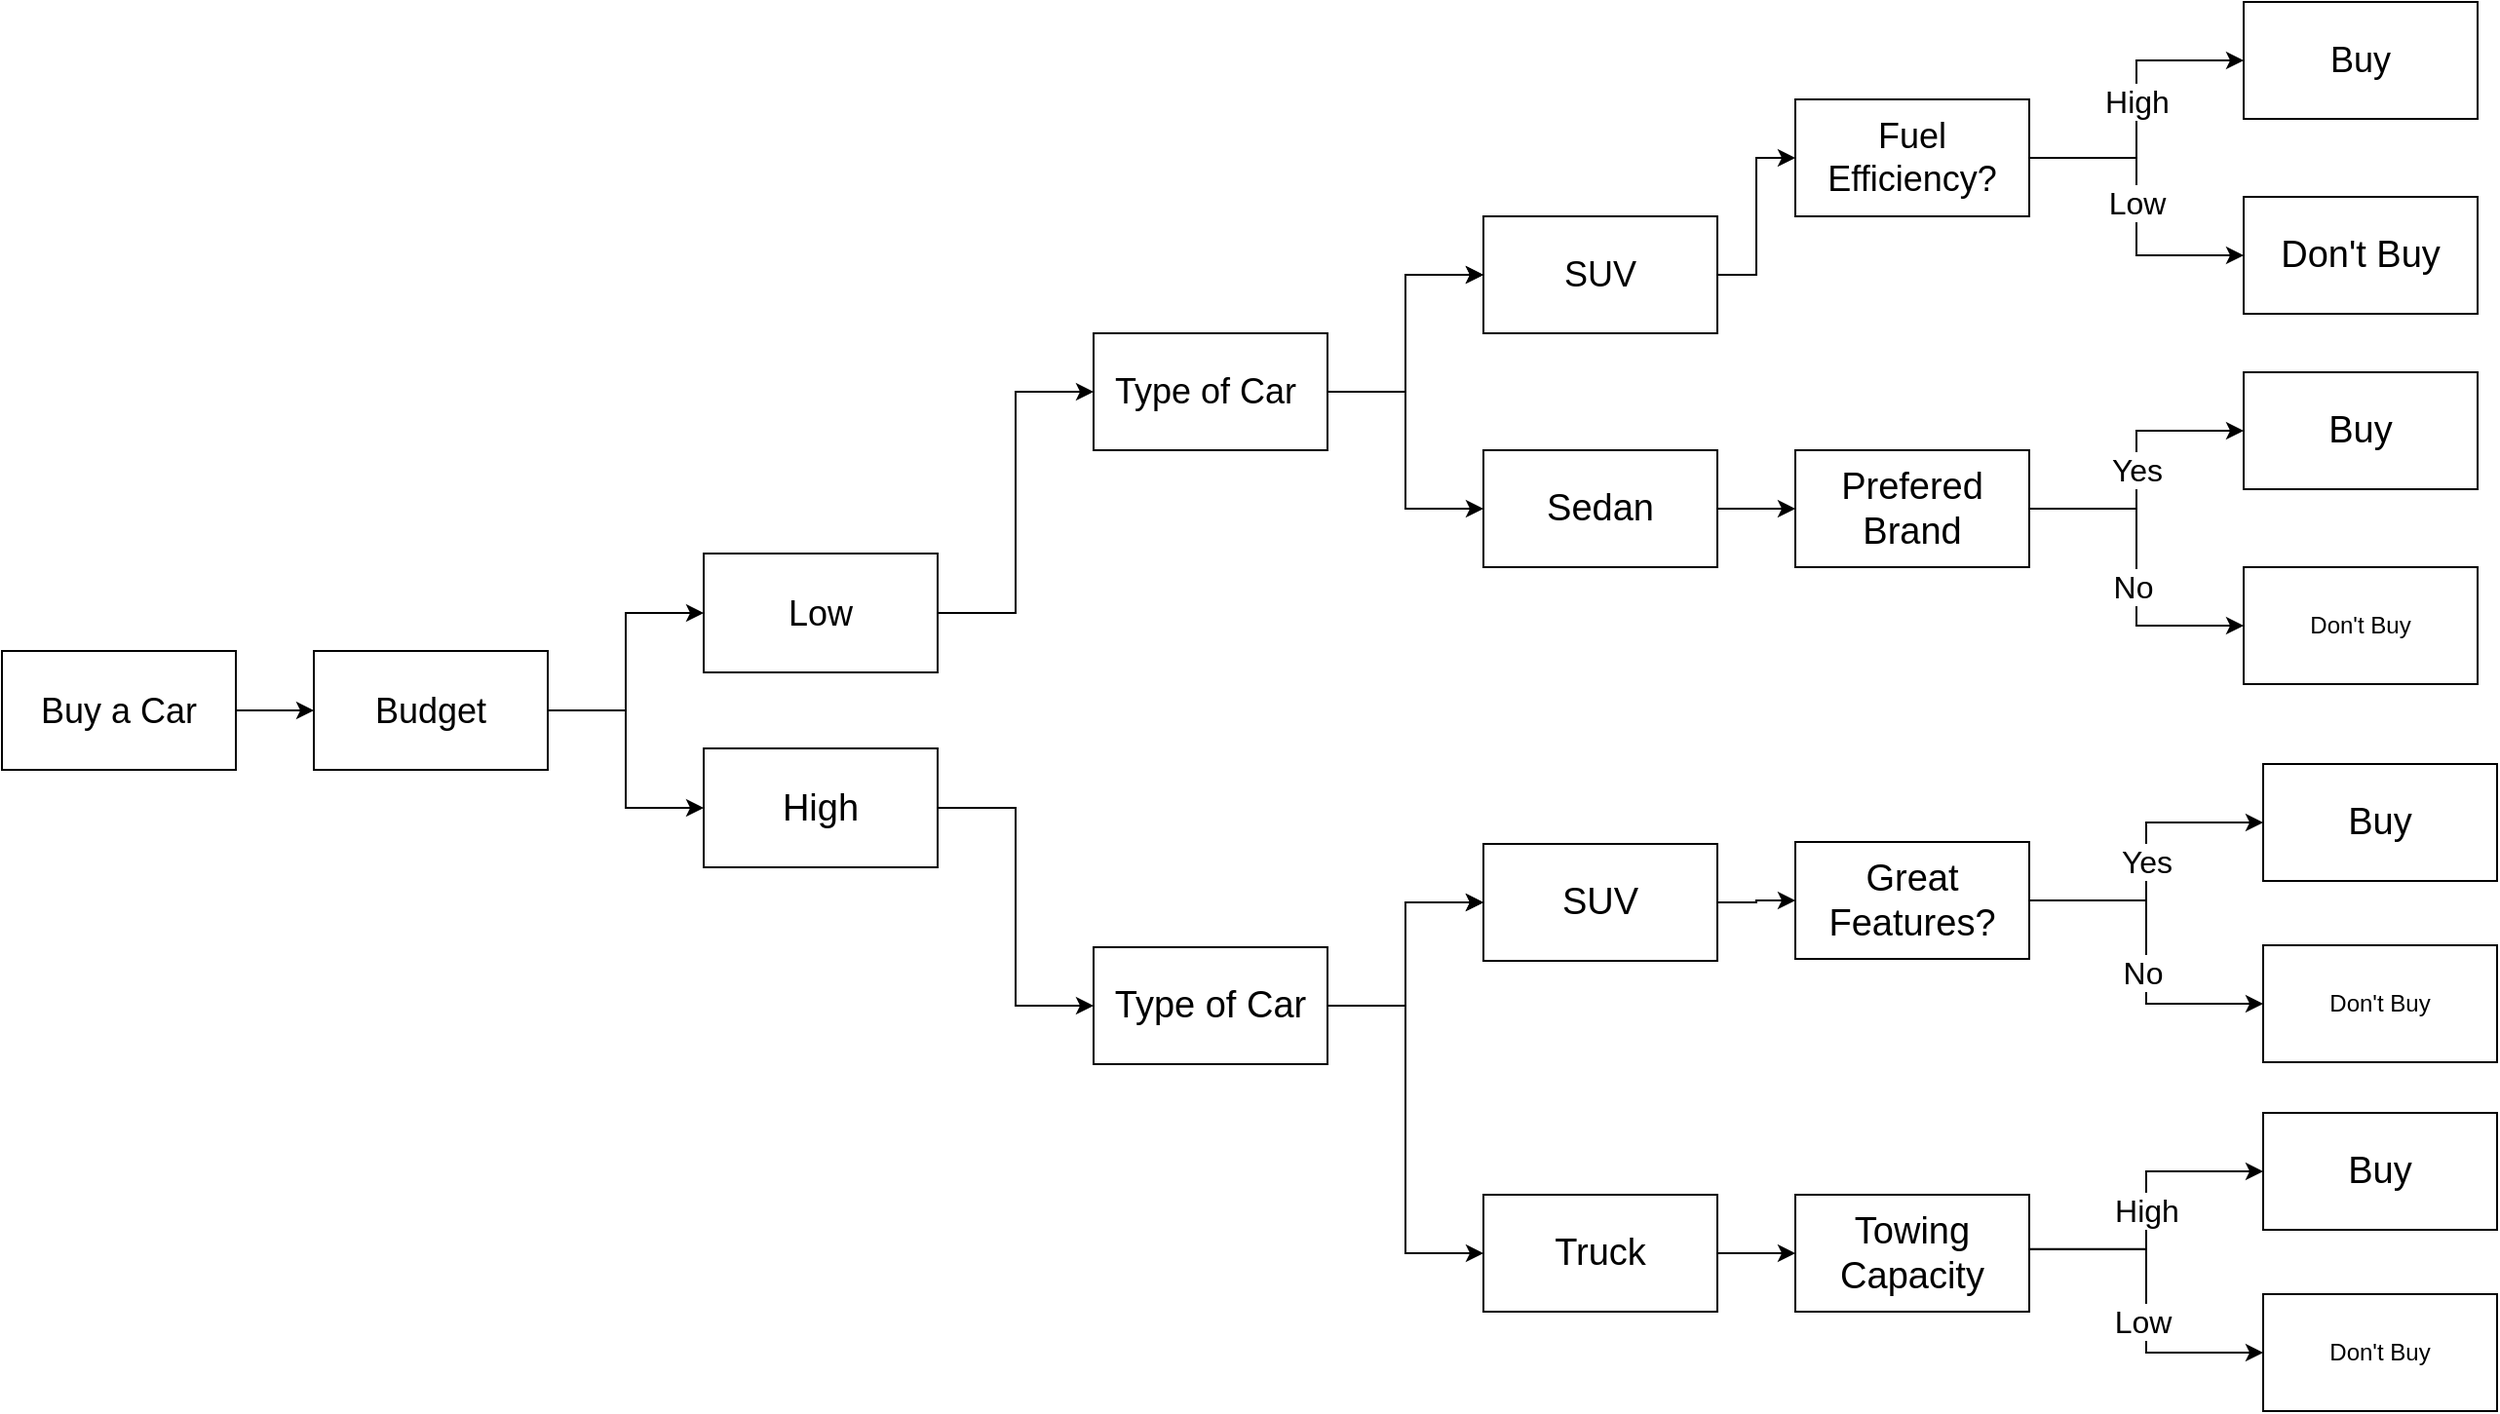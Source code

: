 <mxfile version="22.1.2" type="device">
  <diagram name="Page-1" id="_L-ZeyVzCuOcRnqqC0w4">
    <mxGraphModel dx="2100" dy="1276" grid="1" gridSize="10" guides="1" tooltips="1" connect="1" arrows="1" fold="1" page="1" pageScale="1" pageWidth="1169" pageHeight="827" math="0" shadow="0">
      <root>
        <mxCell id="0" />
        <mxCell id="1" parent="0" />
        <mxCell id="eATO2dUlyzCkGafviGnd-6" value="" style="edgeStyle=orthogonalEdgeStyle;rounded=0;orthogonalLoop=1;jettySize=auto;html=1;" parent="1" source="eATO2dUlyzCkGafviGnd-1" target="eATO2dUlyzCkGafviGnd-5" edge="1">
          <mxGeometry relative="1" as="geometry" />
        </mxCell>
        <mxCell id="eATO2dUlyzCkGafviGnd-1" value="Buy a Car" style="rounded=0;whiteSpace=wrap;html=1;fontSize=18;" parent="1" vertex="1">
          <mxGeometry x="40" y="383" width="120" height="61" as="geometry" />
        </mxCell>
        <UserObject label="" id="eATO2dUlyzCkGafviGnd-8">
          <mxCell style="edgeStyle=orthogonalEdgeStyle;rounded=0;orthogonalLoop=1;jettySize=auto;html=1;jumpStyle=none;sourcePerimeterSpacing=0;startSize=6;" parent="1" source="eATO2dUlyzCkGafviGnd-5" target="eATO2dUlyzCkGafviGnd-7" edge="1">
            <mxGeometry relative="1" as="geometry" />
          </mxCell>
        </UserObject>
        <mxCell id="eATO2dUlyzCkGafviGnd-13" style="edgeStyle=orthogonalEdgeStyle;rounded=0;orthogonalLoop=1;jettySize=auto;html=1;entryX=0;entryY=0.5;entryDx=0;entryDy=0;" parent="1" source="eATO2dUlyzCkGafviGnd-5" target="eATO2dUlyzCkGafviGnd-15" edge="1">
          <mxGeometry relative="1" as="geometry">
            <mxPoint x="440" y="483" as="targetPoint" />
          </mxGeometry>
        </mxCell>
        <mxCell id="eATO2dUlyzCkGafviGnd-5" value="Budget" style="whiteSpace=wrap;html=1;fontSize=18;rounded=0;" parent="1" vertex="1">
          <mxGeometry x="200" y="383" width="120" height="61" as="geometry" />
        </mxCell>
        <mxCell id="eATO2dUlyzCkGafviGnd-18" value="" style="edgeStyle=orthogonalEdgeStyle;rounded=0;orthogonalLoop=1;jettySize=auto;html=1;entryX=0;entryY=0.5;entryDx=0;entryDy=0;" parent="1" source="eATO2dUlyzCkGafviGnd-7" target="eATO2dUlyzCkGafviGnd-17" edge="1">
          <mxGeometry relative="1" as="geometry" />
        </mxCell>
        <mxCell id="eATO2dUlyzCkGafviGnd-7" value="Low" style="whiteSpace=wrap;html=1;fontSize=18;rounded=0;" parent="1" vertex="1">
          <mxGeometry x="400" y="333" width="120" height="61" as="geometry" />
        </mxCell>
        <mxCell id="eATO2dUlyzCkGafviGnd-20" value="" style="edgeStyle=orthogonalEdgeStyle;rounded=0;orthogonalLoop=1;jettySize=auto;html=1;entryX=0;entryY=0.5;entryDx=0;entryDy=0;" parent="1" source="eATO2dUlyzCkGafviGnd-15" target="eATO2dUlyzCkGafviGnd-19" edge="1">
          <mxGeometry relative="1" as="geometry" />
        </mxCell>
        <mxCell id="eATO2dUlyzCkGafviGnd-15" value="High" style="rounded=0;whiteSpace=wrap;html=1;fontSize=19;" parent="1" vertex="1">
          <mxGeometry x="400" y="433" width="120" height="61" as="geometry" />
        </mxCell>
        <mxCell id="eATO2dUlyzCkGafviGnd-23" value="" style="edgeStyle=orthogonalEdgeStyle;rounded=0;orthogonalLoop=1;jettySize=auto;html=1;" parent="1" source="eATO2dUlyzCkGafviGnd-17" target="eATO2dUlyzCkGafviGnd-22" edge="1">
          <mxGeometry relative="1" as="geometry" />
        </mxCell>
        <mxCell id="eATO2dUlyzCkGafviGnd-24" value="" style="edgeStyle=orthogonalEdgeStyle;rounded=0;orthogonalLoop=1;jettySize=auto;html=1;" parent="1" source="eATO2dUlyzCkGafviGnd-17" target="eATO2dUlyzCkGafviGnd-22" edge="1">
          <mxGeometry relative="1" as="geometry" />
        </mxCell>
        <mxCell id="eATO2dUlyzCkGafviGnd-25" style="edgeStyle=orthogonalEdgeStyle;rounded=0;orthogonalLoop=1;jettySize=auto;html=1;" parent="1" source="eATO2dUlyzCkGafviGnd-17" target="eATO2dUlyzCkGafviGnd-26" edge="1">
          <mxGeometry relative="1" as="geometry">
            <mxPoint x="760" y="340" as="targetPoint" />
          </mxGeometry>
        </mxCell>
        <mxCell id="eATO2dUlyzCkGafviGnd-17" value="Type of Car&amp;nbsp;" style="whiteSpace=wrap;html=1;fontSize=18;rounded=0;" parent="1" vertex="1">
          <mxGeometry x="600" y="220" width="120" height="60" as="geometry" />
        </mxCell>
        <mxCell id="eATO2dUlyzCkGafviGnd-28" value="" style="edgeStyle=orthogonalEdgeStyle;rounded=0;orthogonalLoop=1;jettySize=auto;html=1;" parent="1" source="eATO2dUlyzCkGafviGnd-19" target="eATO2dUlyzCkGafviGnd-27" edge="1">
          <mxGeometry relative="1" as="geometry" />
        </mxCell>
        <mxCell id="eATO2dUlyzCkGafviGnd-32" style="edgeStyle=orthogonalEdgeStyle;rounded=0;orthogonalLoop=1;jettySize=auto;html=1;entryX=0;entryY=0.5;entryDx=0;entryDy=0;" parent="1" source="eATO2dUlyzCkGafviGnd-19" target="eATO2dUlyzCkGafviGnd-33" edge="1">
          <mxGeometry relative="1" as="geometry">
            <mxPoint x="760" y="662" as="targetPoint" />
          </mxGeometry>
        </mxCell>
        <mxCell id="eATO2dUlyzCkGafviGnd-19" value="Type of Car" style="whiteSpace=wrap;html=1;fontSize=19;rounded=0;" parent="1" vertex="1">
          <mxGeometry x="600" y="535" width="120" height="60" as="geometry" />
        </mxCell>
        <mxCell id="eATO2dUlyzCkGafviGnd-35" value="" style="edgeStyle=orthogonalEdgeStyle;rounded=0;orthogonalLoop=1;jettySize=auto;html=1;" parent="1" source="eATO2dUlyzCkGafviGnd-22" target="eATO2dUlyzCkGafviGnd-34" edge="1">
          <mxGeometry relative="1" as="geometry" />
        </mxCell>
        <mxCell id="eATO2dUlyzCkGafviGnd-22" value="SUV" style="whiteSpace=wrap;html=1;fontSize=18;rounded=0;" parent="1" vertex="1">
          <mxGeometry x="800" y="160" width="120" height="60" as="geometry" />
        </mxCell>
        <mxCell id="eATO2dUlyzCkGafviGnd-48" value="" style="edgeStyle=orthogonalEdgeStyle;rounded=0;orthogonalLoop=1;jettySize=auto;html=1;" parent="1" source="eATO2dUlyzCkGafviGnd-26" target="eATO2dUlyzCkGafviGnd-47" edge="1">
          <mxGeometry relative="1" as="geometry" />
        </mxCell>
        <mxCell id="eATO2dUlyzCkGafviGnd-26" value="Sedan" style="rounded=0;whiteSpace=wrap;html=1;fontSize=19;" parent="1" vertex="1">
          <mxGeometry x="800" y="280" width="120" height="60" as="geometry" />
        </mxCell>
        <mxCell id="eATO2dUlyzCkGafviGnd-31" value="" style="edgeStyle=orthogonalEdgeStyle;rounded=0;orthogonalLoop=1;jettySize=auto;html=1;" parent="1" source="eATO2dUlyzCkGafviGnd-19" target="eATO2dUlyzCkGafviGnd-27" edge="1">
          <mxGeometry relative="1" as="geometry">
            <mxPoint x="860" y="602" as="targetPoint" />
            <mxPoint x="720" y="512" as="sourcePoint" />
          </mxGeometry>
        </mxCell>
        <mxCell id="eATO2dUlyzCkGafviGnd-58" value="" style="edgeStyle=orthogonalEdgeStyle;rounded=0;orthogonalLoop=1;jettySize=auto;html=1;" parent="1" source="eATO2dUlyzCkGafviGnd-27" target="eATO2dUlyzCkGafviGnd-57" edge="1">
          <mxGeometry relative="1" as="geometry" />
        </mxCell>
        <mxCell id="eATO2dUlyzCkGafviGnd-27" value="SUV" style="whiteSpace=wrap;html=1;fontSize=19;rounded=0;" parent="1" vertex="1">
          <mxGeometry x="800" y="482" width="120" height="60" as="geometry" />
        </mxCell>
        <mxCell id="eATO2dUlyzCkGafviGnd-71" value="" style="edgeStyle=orthogonalEdgeStyle;rounded=0;orthogonalLoop=1;jettySize=auto;html=1;" parent="1" source="eATO2dUlyzCkGafviGnd-33" target="eATO2dUlyzCkGafviGnd-70" edge="1">
          <mxGeometry relative="1" as="geometry" />
        </mxCell>
        <mxCell id="eATO2dUlyzCkGafviGnd-33" value="Truck" style="rounded=0;whiteSpace=wrap;html=1;fontSize=19;" parent="1" vertex="1">
          <mxGeometry x="800" y="662" width="120" height="60" as="geometry" />
        </mxCell>
        <mxCell id="eATO2dUlyzCkGafviGnd-39" value="" style="edgeStyle=orthogonalEdgeStyle;rounded=0;orthogonalLoop=1;jettySize=auto;html=1;entryX=0;entryY=0.5;entryDx=0;entryDy=0;" parent="1" source="eATO2dUlyzCkGafviGnd-34" target="eATO2dUlyzCkGafviGnd-40" edge="1">
          <mxGeometry relative="1" as="geometry">
            <mxPoint x="1120" y="80" as="targetPoint" />
          </mxGeometry>
        </mxCell>
        <mxCell id="eATO2dUlyzCkGafviGnd-72" value="High" style="edgeLabel;html=1;align=center;verticalAlign=middle;resizable=0;points=[];fontSize=16;" parent="eATO2dUlyzCkGafviGnd-39" vertex="1" connectable="0">
          <mxGeometry x="0.051" relative="1" as="geometry">
            <mxPoint as="offset" />
          </mxGeometry>
        </mxCell>
        <mxCell id="eATO2dUlyzCkGafviGnd-43" style="edgeStyle=orthogonalEdgeStyle;rounded=0;orthogonalLoop=1;jettySize=auto;html=1;entryX=0;entryY=0.5;entryDx=0;entryDy=0;" parent="1" source="eATO2dUlyzCkGafviGnd-34" target="eATO2dUlyzCkGafviGnd-45" edge="1">
          <mxGeometry relative="1" as="geometry">
            <mxPoint x="1120.0" y="180" as="targetPoint" />
          </mxGeometry>
        </mxCell>
        <mxCell id="eATO2dUlyzCkGafviGnd-73" value="Low" style="edgeLabel;html=1;align=center;verticalAlign=middle;resizable=0;points=[];fontSize=16;" parent="eATO2dUlyzCkGafviGnd-43" vertex="1" connectable="0">
          <mxGeometry x="-0.023" relative="1" as="geometry">
            <mxPoint as="offset" />
          </mxGeometry>
        </mxCell>
        <mxCell id="eATO2dUlyzCkGafviGnd-34" value="Fuel Efficiency?" style="whiteSpace=wrap;html=1;fontSize=18;rounded=0;" parent="1" vertex="1">
          <mxGeometry x="960" y="100" width="120" height="60" as="geometry" />
        </mxCell>
        <mxCell id="eATO2dUlyzCkGafviGnd-40" value="Buy" style="whiteSpace=wrap;html=1;fontSize=18;rounded=0;" parent="1" vertex="1">
          <mxGeometry x="1190" y="50" width="120" height="60" as="geometry" />
        </mxCell>
        <mxCell id="eATO2dUlyzCkGafviGnd-45" value="Don&#39;t Buy" style="whiteSpace=wrap;html=1;fontSize=19;rounded=0;" parent="1" vertex="1">
          <mxGeometry x="1190" y="150" width="120" height="60" as="geometry" />
        </mxCell>
        <mxCell id="eATO2dUlyzCkGafviGnd-51" value="" style="edgeStyle=orthogonalEdgeStyle;rounded=0;orthogonalLoop=1;jettySize=auto;html=1;" parent="1" source="eATO2dUlyzCkGafviGnd-47" target="eATO2dUlyzCkGafviGnd-50" edge="1">
          <mxGeometry relative="1" as="geometry" />
        </mxCell>
        <mxCell id="eATO2dUlyzCkGafviGnd-55" value="Yes" style="edgeLabel;html=1;align=center;verticalAlign=middle;resizable=0;points=[];fontSize=16;" parent="eATO2dUlyzCkGafviGnd-51" vertex="1" connectable="0">
          <mxGeometry x="0.007" relative="1" as="geometry">
            <mxPoint as="offset" />
          </mxGeometry>
        </mxCell>
        <mxCell id="eATO2dUlyzCkGafviGnd-52" style="edgeStyle=orthogonalEdgeStyle;rounded=0;orthogonalLoop=1;jettySize=auto;html=1;" parent="1" source="eATO2dUlyzCkGafviGnd-47" target="eATO2dUlyzCkGafviGnd-53" edge="1">
          <mxGeometry relative="1" as="geometry">
            <mxPoint x="1100" y="350" as="targetPoint" />
          </mxGeometry>
        </mxCell>
        <mxCell id="eATO2dUlyzCkGafviGnd-56" value="No" style="edgeLabel;html=1;align=center;verticalAlign=middle;resizable=0;points=[];fontSize=16;" parent="eATO2dUlyzCkGafviGnd-52" vertex="1" connectable="0">
          <mxGeometry x="0.046" y="-2" relative="1" as="geometry">
            <mxPoint y="6" as="offset" />
          </mxGeometry>
        </mxCell>
        <mxCell id="eATO2dUlyzCkGafviGnd-47" value="Prefered Brand" style="whiteSpace=wrap;html=1;fontSize=19;rounded=0;" parent="1" vertex="1">
          <mxGeometry x="960" y="280" width="120" height="60" as="geometry" />
        </mxCell>
        <mxCell id="eATO2dUlyzCkGafviGnd-50" value="Buy" style="whiteSpace=wrap;html=1;fontSize=19;rounded=0;" parent="1" vertex="1">
          <mxGeometry x="1190" y="240" width="120" height="60" as="geometry" />
        </mxCell>
        <mxCell id="eATO2dUlyzCkGafviGnd-53" value="Don&#39;t Buy" style="rounded=0;whiteSpace=wrap;html=1;" parent="1" vertex="1">
          <mxGeometry x="1190" y="340" width="120" height="60" as="geometry" />
        </mxCell>
        <mxCell id="eATO2dUlyzCkGafviGnd-57" value="Great Features?" style="whiteSpace=wrap;html=1;fontSize=19;rounded=0;" parent="1" vertex="1">
          <mxGeometry x="960" y="481" width="120" height="60" as="geometry" />
        </mxCell>
        <mxCell id="eATO2dUlyzCkGafviGnd-63" value="" style="edgeStyle=orthogonalEdgeStyle;rounded=0;orthogonalLoop=1;jettySize=auto;html=1;entryX=0;entryY=0.5;entryDx=0;entryDy=0;exitX=1;exitY=0.5;exitDx=0;exitDy=0;" parent="1" source="eATO2dUlyzCkGafviGnd-57" target="eATO2dUlyzCkGafviGnd-67" edge="1">
          <mxGeometry relative="1" as="geometry">
            <mxPoint x="1120" y="511" as="sourcePoint" />
            <Array as="points">
              <mxPoint x="1140" y="511" />
              <mxPoint x="1140" y="471" />
            </Array>
          </mxGeometry>
        </mxCell>
        <mxCell id="eATO2dUlyzCkGafviGnd-64" value="Yes" style="edgeLabel;html=1;align=center;verticalAlign=middle;resizable=0;points=[];fontSize=16;" parent="eATO2dUlyzCkGafviGnd-63" vertex="1" connectable="0">
          <mxGeometry x="0.007" relative="1" as="geometry">
            <mxPoint as="offset" />
          </mxGeometry>
        </mxCell>
        <mxCell id="eATO2dUlyzCkGafviGnd-65" style="edgeStyle=orthogonalEdgeStyle;rounded=0;orthogonalLoop=1;jettySize=auto;html=1;entryX=0;entryY=0.5;entryDx=0;entryDy=0;exitX=1;exitY=0.5;exitDx=0;exitDy=0;" parent="1" source="eATO2dUlyzCkGafviGnd-57" target="eATO2dUlyzCkGafviGnd-68" edge="1">
          <mxGeometry relative="1" as="geometry">
            <mxPoint x="1140" y="551" as="targetPoint" />
            <mxPoint x="1120" y="511" as="sourcePoint" />
          </mxGeometry>
        </mxCell>
        <mxCell id="eATO2dUlyzCkGafviGnd-66" value="No" style="edgeLabel;html=1;align=center;verticalAlign=middle;resizable=0;points=[];fontSize=16;" parent="eATO2dUlyzCkGafviGnd-65" vertex="1" connectable="0">
          <mxGeometry x="0.046" y="-2" relative="1" as="geometry">
            <mxPoint y="6" as="offset" />
          </mxGeometry>
        </mxCell>
        <mxCell id="eATO2dUlyzCkGafviGnd-67" value="Buy" style="whiteSpace=wrap;html=1;fontSize=19;rounded=0;" parent="1" vertex="1">
          <mxGeometry x="1200" y="441" width="120" height="60" as="geometry" />
        </mxCell>
        <mxCell id="eATO2dUlyzCkGafviGnd-68" value="Don&#39;t Buy" style="rounded=0;whiteSpace=wrap;html=1;" parent="1" vertex="1">
          <mxGeometry x="1200" y="534" width="120" height="60" as="geometry" />
        </mxCell>
        <mxCell id="eATO2dUlyzCkGafviGnd-70" value=" Towing Capacity" style="whiteSpace=wrap;html=1;fontSize=19;rounded=0;" parent="1" vertex="1">
          <mxGeometry x="960" y="662" width="120" height="60" as="geometry" />
        </mxCell>
        <mxCell id="eATO2dUlyzCkGafviGnd-79" value="" style="edgeStyle=orthogonalEdgeStyle;rounded=0;orthogonalLoop=1;jettySize=auto;html=1;entryX=0;entryY=0.5;entryDx=0;entryDy=0;exitX=0.998;exitY=0.465;exitDx=0;exitDy=0;exitPerimeter=0;" parent="1" source="eATO2dUlyzCkGafviGnd-70" target="eATO2dUlyzCkGafviGnd-83" edge="1">
          <mxGeometry relative="1" as="geometry">
            <mxPoint x="1080" y="690" as="sourcePoint" />
            <Array as="points">
              <mxPoint x="1140" y="690" />
              <mxPoint x="1140" y="650" />
            </Array>
          </mxGeometry>
        </mxCell>
        <mxCell id="eATO2dUlyzCkGafviGnd-80" value="High" style="edgeLabel;html=1;align=center;verticalAlign=middle;resizable=0;points=[];fontSize=16;" parent="eATO2dUlyzCkGafviGnd-79" vertex="1" connectable="0">
          <mxGeometry x="0.007" relative="1" as="geometry">
            <mxPoint as="offset" />
          </mxGeometry>
        </mxCell>
        <mxCell id="eATO2dUlyzCkGafviGnd-81" style="edgeStyle=orthogonalEdgeStyle;rounded=0;orthogonalLoop=1;jettySize=auto;html=1;entryX=0;entryY=0.5;entryDx=0;entryDy=0;exitX=0.999;exitY=0.466;exitDx=0;exitDy=0;exitPerimeter=0;" parent="1" source="eATO2dUlyzCkGafviGnd-70" target="eATO2dUlyzCkGafviGnd-84" edge="1">
          <mxGeometry relative="1" as="geometry">
            <mxPoint x="1140" y="730" as="targetPoint" />
            <mxPoint x="1080" y="690" as="sourcePoint" />
          </mxGeometry>
        </mxCell>
        <mxCell id="eATO2dUlyzCkGafviGnd-82" value="Low" style="edgeLabel;html=1;align=center;verticalAlign=middle;resizable=0;points=[];fontSize=16;" parent="eATO2dUlyzCkGafviGnd-81" vertex="1" connectable="0">
          <mxGeometry x="0.046" y="-2" relative="1" as="geometry">
            <mxPoint y="6" as="offset" />
          </mxGeometry>
        </mxCell>
        <mxCell id="eATO2dUlyzCkGafviGnd-83" value="Buy" style="whiteSpace=wrap;html=1;fontSize=19;rounded=0;" parent="1" vertex="1">
          <mxGeometry x="1200" y="620" width="120" height="60" as="geometry" />
        </mxCell>
        <mxCell id="eATO2dUlyzCkGafviGnd-84" value="Don&#39;t Buy" style="rounded=0;whiteSpace=wrap;html=1;" parent="1" vertex="1">
          <mxGeometry x="1200" y="713" width="120" height="60" as="geometry" />
        </mxCell>
      </root>
    </mxGraphModel>
  </diagram>
</mxfile>
